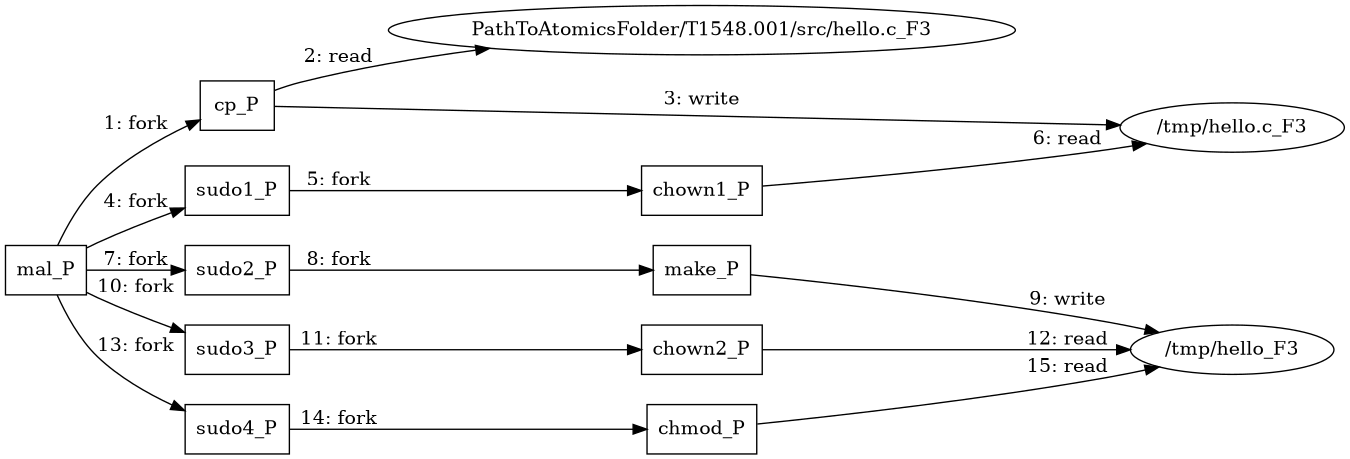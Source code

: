 digraph "T1548.001" {
rankdir="LR"
size="9"
fixedsize="false"
splines="true"
nodesep=0.3
ranksep=0
fontsize=10
overlap="scalexy"
engine= "neato"
	"mal_P" [node_type=Process shape=box]
	"cp_P" [node_type=Process shape=box]
	"sudo1_P" [node_type=Process shape=box]
	"sudo2_P" [node_type=Process shape=box]
	"sudo3_P" [node_type=Process shape=box]
	"sudo4_P" [node_type=Process shape=box]
	"make_P" [node_type=Process shape=box]
	"chown1_P" [node_type=Process shape=box]
	"chown2_P" [node_type=Process shape=box]
	"chmod_P" [node_type=Process shape=box]
	"PathToAtomicsFolder/T1548.001/src/hello.c_F3" [node_type=File shape=ellipse]
	"/tmp/hello.c_F3" [node_type=File shape=ellipse]
	"/tmp/hello_F3" [node_type=File shape=ellipse]
	"mal_P" -> "cp_P" [label="1: fork"]
	"cp_P" -> "PathToAtomicsFolder/T1548.001/src/hello.c_F3" [label="2: read"]
	"cp_P" -> "/tmp/hello.c_F3" [label="3: write"]
	"mal_P" -> "sudo1_P" [label="4: fork"]
	"sudo1_P" -> "chown1_P" [label="5: fork"]
	"chown1_P" -> "/tmp/hello.c_F3" [label="6: read"]
	"mal_P" -> "sudo2_P" [label="7: fork"]
	"sudo2_P" -> "make_P" [label="8: fork"]
	"make_P" -> "/tmp/hello_F3" [label="9: write"]
	"mal_P" -> "sudo3_P" [label="10: fork"]
	"sudo3_P" -> "chown2_P" [label="11: fork"]
	"chown2_P" -> "/tmp/hello_F3" [label="12: read"]
	"mal_P" -> "sudo4_P" [label="13: fork"]
	"sudo4_P" -> "chmod_P" [label="14: fork"]
	"chmod_P" -> "/tmp/hello_F3" [label="15: read"]
}
